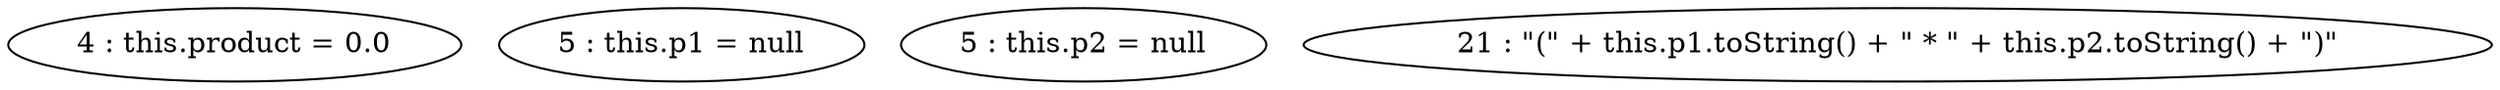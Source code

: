 digraph G {
"4 : this.product = 0.0"
"5 : this.p1 = null"
"5 : this.p2 = null"
"21 : \"(\" + this.p1.toString() + \" * \" + this.p2.toString() + \")\""
}